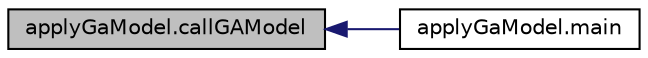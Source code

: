 digraph "applyGaModel.callGAModel"
{
  edge [fontname="Helvetica",fontsize="10",labelfontname="Helvetica",labelfontsize="10"];
  node [fontname="Helvetica",fontsize="10",shape=record];
  rankdir="LR";
  Node2 [label="applyGaModel.callGAModel",height=0.2,width=0.4,color="black", fillcolor="grey75", style="filled", fontcolor="black"];
  Node2 -> Node3 [dir="back",color="midnightblue",fontsize="10",style="solid"];
  Node3 [label="applyGaModel.main",height=0.2,width=0.4,color="black", fillcolor="white", style="filled",URL="$namespaceapply_ga_model.html#a2844cb80b8188731fbc00cc0ea48f3cf"];
}

